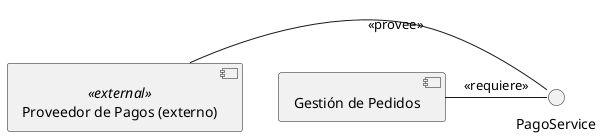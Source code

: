@startuml
' Componentes internos del sistema
component "Gestión de Pedidos" as Pedidos


' Componente externo (ej. pasarela de pagos)
component "Proveedor de Pagos (externo)" as Pago <<external>>

' Interfaz proporcionada por el proveedor
interface PagoService

Pago - PagoService: <<provee>>

' Gestión de Pedidos requiere la interfaz de pago
Pedidos - PagoService : <<requiere>>
@enduml
